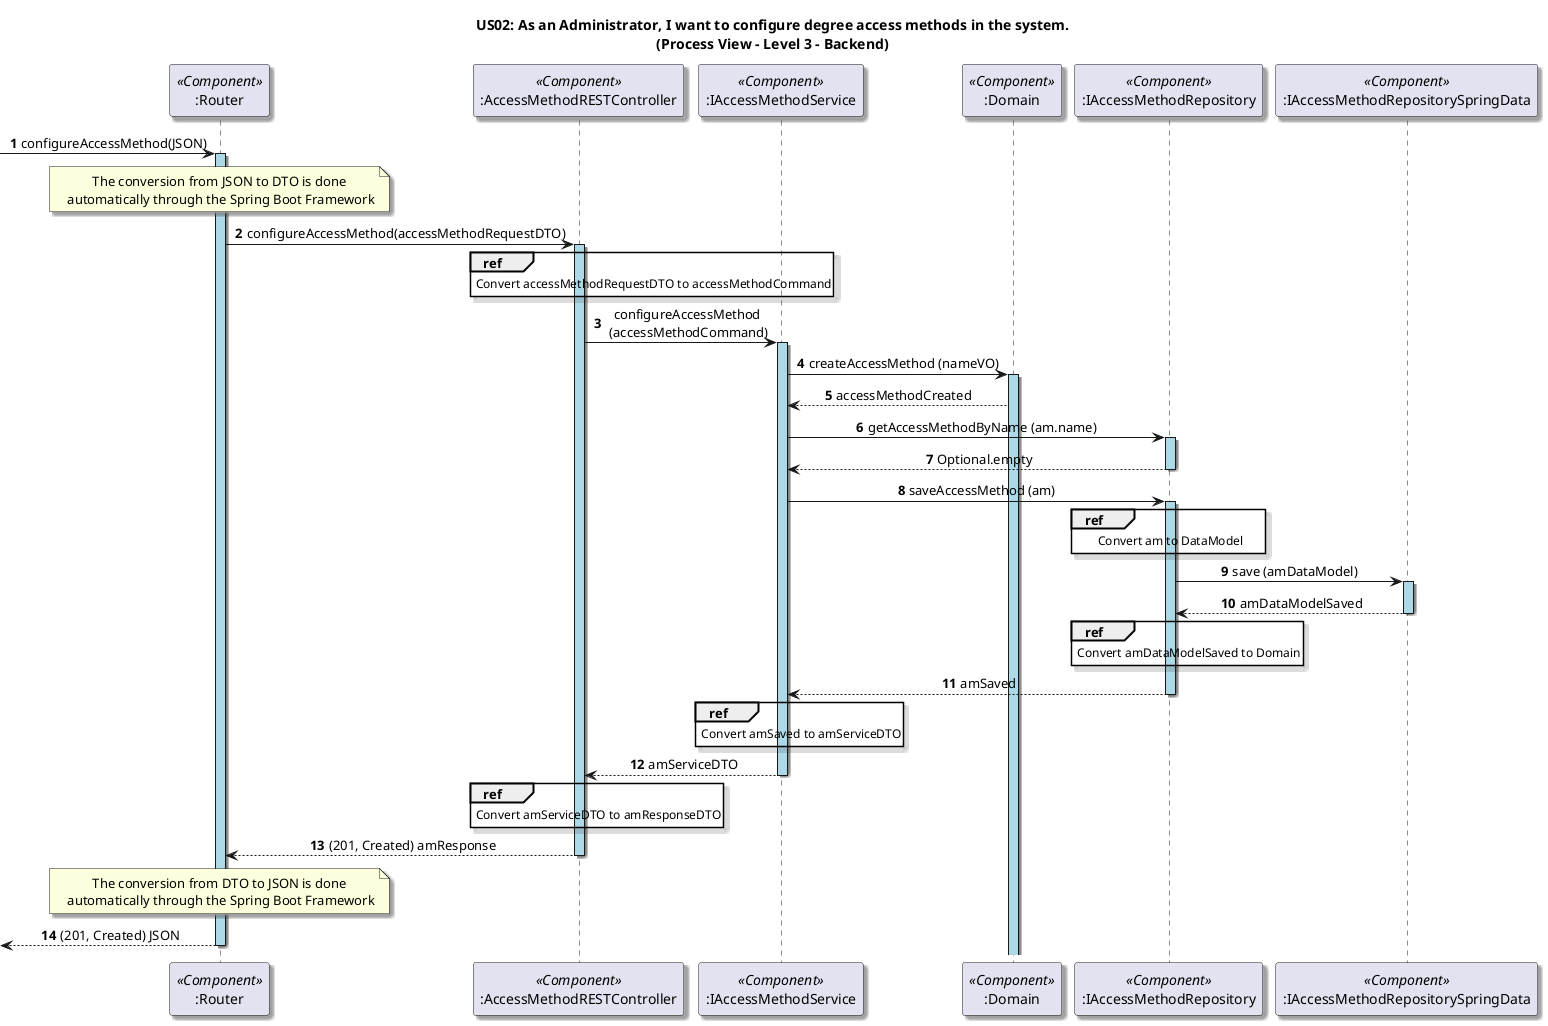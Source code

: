 @startuml

title US02: As an Administrator, I want to configure degree access methods in the system.\n(Process View - Level 3 - Backend)

skinparam defaultTextAlignment center
skinparam shadowing true


autonumber

participant ":Router" as router <<Component>>
-> router: configureAccessMethod(JSON)
activate router #LightBlue
note over router: The conversion from JSON to DTO is done\n automatically through the Spring Boot Framework

participant ":AccessMethodRESTController" as Controller <<Component>>
router -> Controller: configureAccessMethod(accessMethodRequestDTO)
activate Controller #LightBlue

ref over Controller
    Convert accessMethodRequestDTO to accessMethodCommand
end

participant ":IAccessMethodService" as Service <<Component>>
Controller -> Service: configureAccessMethod\n (accessMethodCommand)
activate Service #LightBlue


participant ":Domain" as Domain <<Component>>
Service -> Domain: createAccessMethod (nameVO)

activate Domain #LightBlue

Domain --> Service: accessMethodCreated


participant ":IAccessMethodRepository" as Repository <<Component>>
Service -> Repository: getAccessMethodByName (am.name)
activate Repository #LightBlue 
Repository --> Service: Optional.empty
deactivate Repository

Service -> Repository: saveAccessMethod (am)
activate Repository #LightBlue 

ref over Repository
    Convert am to DataModel
end




participant ":IAccessMethodRepositorySpringData" as springDataRepository <<Component>>
Repository -> springDataRepository: save (amDataModel)
activate springDataRepository #LightBlue
springDataRepository --> Repository : amDataModelSaved
deactivate springDataRepository



ref over Repository
    Convert amDataModelSaved to Domain
end

Repository --> Service: amSaved
deactivate Repository


ref over Service
    Convert amSaved to amServiceDTO
end

Service --> Controller: amServiceDTO

deactivate Service

ref over Controller
    Convert amServiceDTO to amResponseDTO
end

Controller --> router: (201, Created) amResponse
deactivate Controller

note over router: The conversion from DTO to JSON is done\n automatically through the Spring Boot Framework

<-- router: (201, Created) JSON
deactivate router

@enduml
